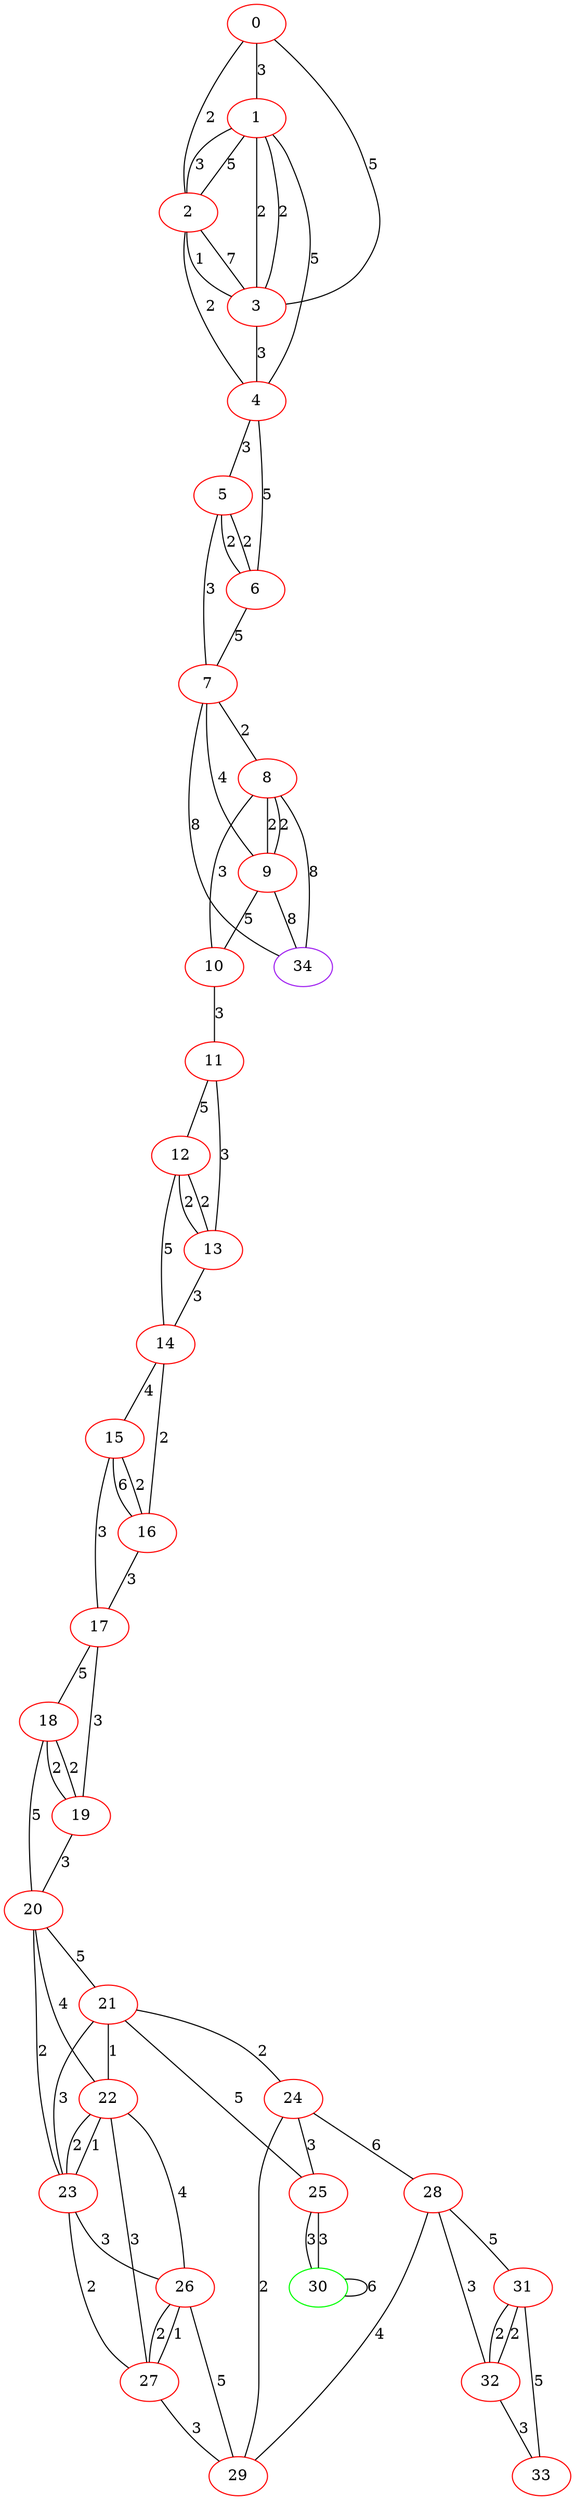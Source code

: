 graph "" {
0 [color=red, weight=1];
1 [color=red, weight=1];
2 [color=red, weight=1];
3 [color=red, weight=1];
4 [color=red, weight=1];
5 [color=red, weight=1];
6 [color=red, weight=1];
7 [color=red, weight=1];
8 [color=red, weight=1];
9 [color=red, weight=1];
10 [color=red, weight=1];
11 [color=red, weight=1];
12 [color=red, weight=1];
13 [color=red, weight=1];
14 [color=red, weight=1];
15 [color=red, weight=1];
16 [color=red, weight=1];
17 [color=red, weight=1];
18 [color=red, weight=1];
19 [color=red, weight=1];
20 [color=red, weight=1];
21 [color=red, weight=1];
22 [color=red, weight=1];
23 [color=red, weight=1];
24 [color=red, weight=1];
25 [color=red, weight=1];
26 [color=red, weight=1];
27 [color=red, weight=1];
28 [color=red, weight=1];
29 [color=red, weight=1];
30 [color=green, weight=2];
31 [color=red, weight=1];
32 [color=red, weight=1];
33 [color=red, weight=1];
34 [color=purple, weight=4];
0 -- 1  [key=0, label=3];
0 -- 2  [key=0, label=2];
0 -- 3  [key=0, label=5];
1 -- 2  [key=0, label=3];
1 -- 2  [key=1, label=5];
1 -- 3  [key=0, label=2];
1 -- 3  [key=1, label=2];
1 -- 4  [key=0, label=5];
2 -- 3  [key=0, label=1];
2 -- 3  [key=1, label=7];
2 -- 4  [key=0, label=2];
3 -- 4  [key=0, label=3];
4 -- 5  [key=0, label=3];
4 -- 6  [key=0, label=5];
5 -- 6  [key=0, label=2];
5 -- 6  [key=1, label=2];
5 -- 7  [key=0, label=3];
6 -- 7  [key=0, label=5];
7 -- 8  [key=0, label=2];
7 -- 9  [key=0, label=4];
7 -- 34  [key=0, label=8];
8 -- 9  [key=0, label=2];
8 -- 9  [key=1, label=2];
8 -- 10  [key=0, label=3];
8 -- 34  [key=0, label=8];
9 -- 10  [key=0, label=5];
9 -- 34  [key=0, label=8];
10 -- 11  [key=0, label=3];
11 -- 12  [key=0, label=5];
11 -- 13  [key=0, label=3];
12 -- 13  [key=0, label=2];
12 -- 13  [key=1, label=2];
12 -- 14  [key=0, label=5];
13 -- 14  [key=0, label=3];
14 -- 16  [key=0, label=2];
14 -- 15  [key=0, label=4];
15 -- 16  [key=0, label=2];
15 -- 16  [key=1, label=6];
15 -- 17  [key=0, label=3];
16 -- 17  [key=0, label=3];
17 -- 18  [key=0, label=5];
17 -- 19  [key=0, label=3];
18 -- 19  [key=0, label=2];
18 -- 19  [key=1, label=2];
18 -- 20  [key=0, label=5];
19 -- 20  [key=0, label=3];
20 -- 21  [key=0, label=5];
20 -- 22  [key=0, label=4];
20 -- 23  [key=0, label=2];
21 -- 24  [key=0, label=2];
21 -- 25  [key=0, label=5];
21 -- 22  [key=0, label=1];
21 -- 23  [key=0, label=3];
22 -- 26  [key=0, label=4];
22 -- 27  [key=0, label=3];
22 -- 23  [key=0, label=1];
22 -- 23  [key=1, label=2];
23 -- 26  [key=0, label=3];
23 -- 27  [key=0, label=2];
24 -- 25  [key=0, label=3];
24 -- 28  [key=0, label=6];
24 -- 29  [key=0, label=2];
25 -- 30  [key=0, label=3];
25 -- 30  [key=1, label=3];
26 -- 27  [key=0, label=2];
26 -- 27  [key=1, label=1];
26 -- 29  [key=0, label=5];
27 -- 29  [key=0, label=3];
28 -- 32  [key=0, label=3];
28 -- 29  [key=0, label=4];
28 -- 31  [key=0, label=5];
30 -- 30  [key=0, label=6];
31 -- 32  [key=0, label=2];
31 -- 32  [key=1, label=2];
31 -- 33  [key=0, label=5];
32 -- 33  [key=0, label=3];
}
